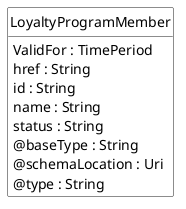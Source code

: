 @startuml
hide circle
hide methods
hide stereotype
show <<Enumeration>> stereotype
skinparam class {
   BackgroundColor<<Enumeration>> #E6F5F7
   BackgroundColor<<Ref>> #FFFFE0
   BackgroundColor<<Pivot>> #FFFFFFF
   BackgroundColor<<SimpleType>> #E2F0DA
   BackgroundColor #FCF2E3
}

class LoyaltyProgramMember <<Pivot>> {
    ValidFor : TimePeriod
    href : String
    id : String
    name : String
    status : String
    @baseType : String
    @schemaLocation : Uri
    @type : String
}


@enduml